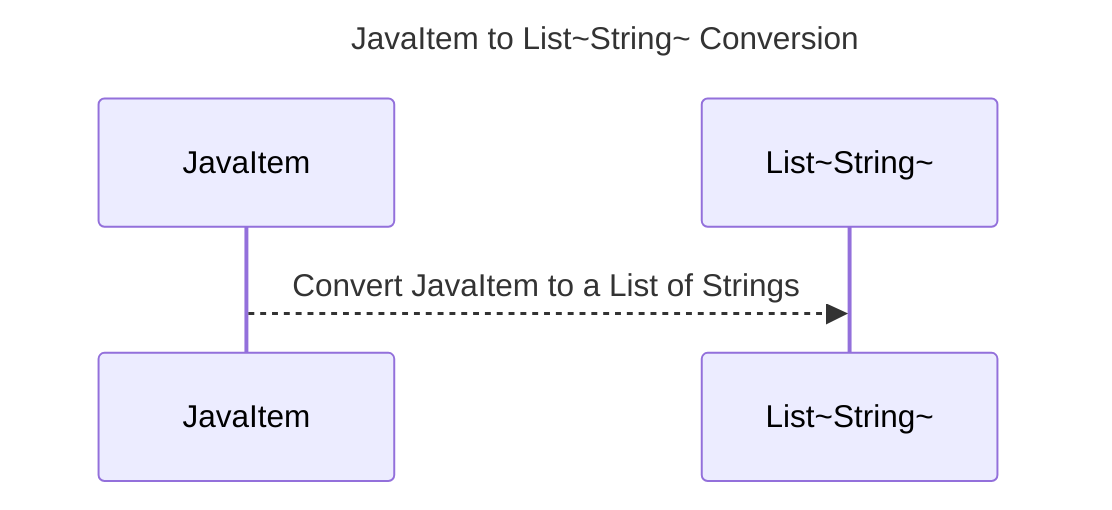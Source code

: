 ---
title: JavaItem to List~String~ Conversion
---

sequenceDiagram
    participant JavaItem
    JavaItem -->> List~String~: Convert JavaItem to a List of Strings